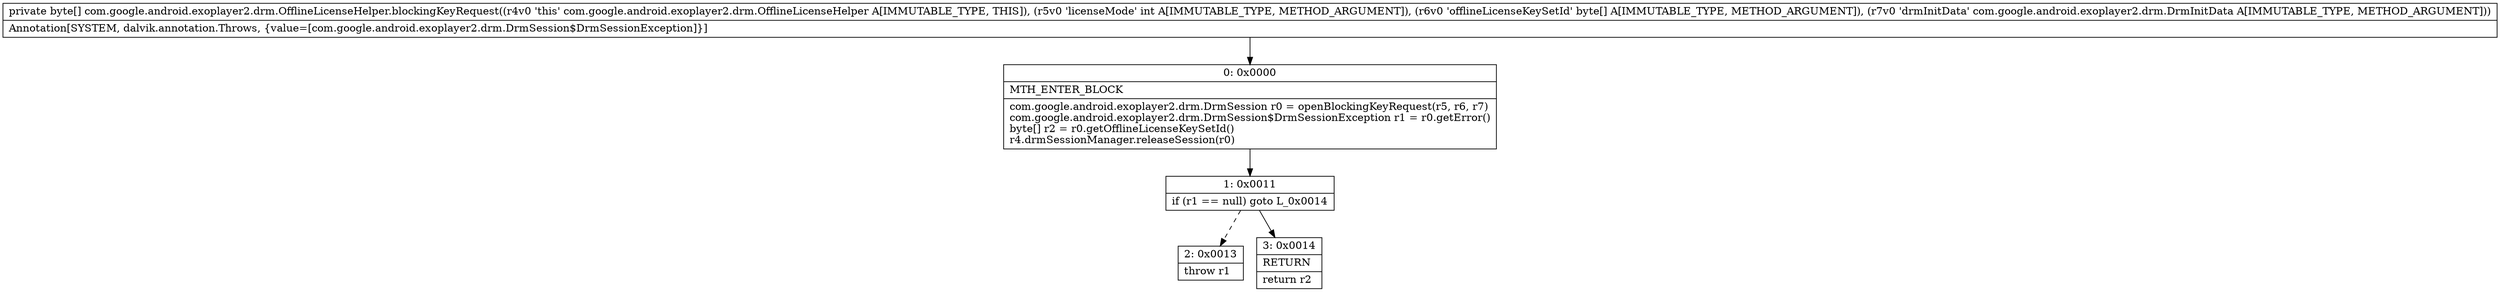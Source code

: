 digraph "CFG forcom.google.android.exoplayer2.drm.OfflineLicenseHelper.blockingKeyRequest(I[BLcom\/google\/android\/exoplayer2\/drm\/DrmInitData;)[B" {
Node_0 [shape=record,label="{0\:\ 0x0000|MTH_ENTER_BLOCK\l|com.google.android.exoplayer2.drm.DrmSession r0 = openBlockingKeyRequest(r5, r6, r7)\lcom.google.android.exoplayer2.drm.DrmSession$DrmSessionException r1 = r0.getError()\lbyte[] r2 = r0.getOfflineLicenseKeySetId()\lr4.drmSessionManager.releaseSession(r0)\l}"];
Node_1 [shape=record,label="{1\:\ 0x0011|if (r1 == null) goto L_0x0014\l}"];
Node_2 [shape=record,label="{2\:\ 0x0013|throw r1\l}"];
Node_3 [shape=record,label="{3\:\ 0x0014|RETURN\l|return r2\l}"];
MethodNode[shape=record,label="{private byte[] com.google.android.exoplayer2.drm.OfflineLicenseHelper.blockingKeyRequest((r4v0 'this' com.google.android.exoplayer2.drm.OfflineLicenseHelper A[IMMUTABLE_TYPE, THIS]), (r5v0 'licenseMode' int A[IMMUTABLE_TYPE, METHOD_ARGUMENT]), (r6v0 'offlineLicenseKeySetId' byte[] A[IMMUTABLE_TYPE, METHOD_ARGUMENT]), (r7v0 'drmInitData' com.google.android.exoplayer2.drm.DrmInitData A[IMMUTABLE_TYPE, METHOD_ARGUMENT]))  | Annotation[SYSTEM, dalvik.annotation.Throws, \{value=[com.google.android.exoplayer2.drm.DrmSession$DrmSessionException]\}]\l}"];
MethodNode -> Node_0;
Node_0 -> Node_1;
Node_1 -> Node_2[style=dashed];
Node_1 -> Node_3;
}

